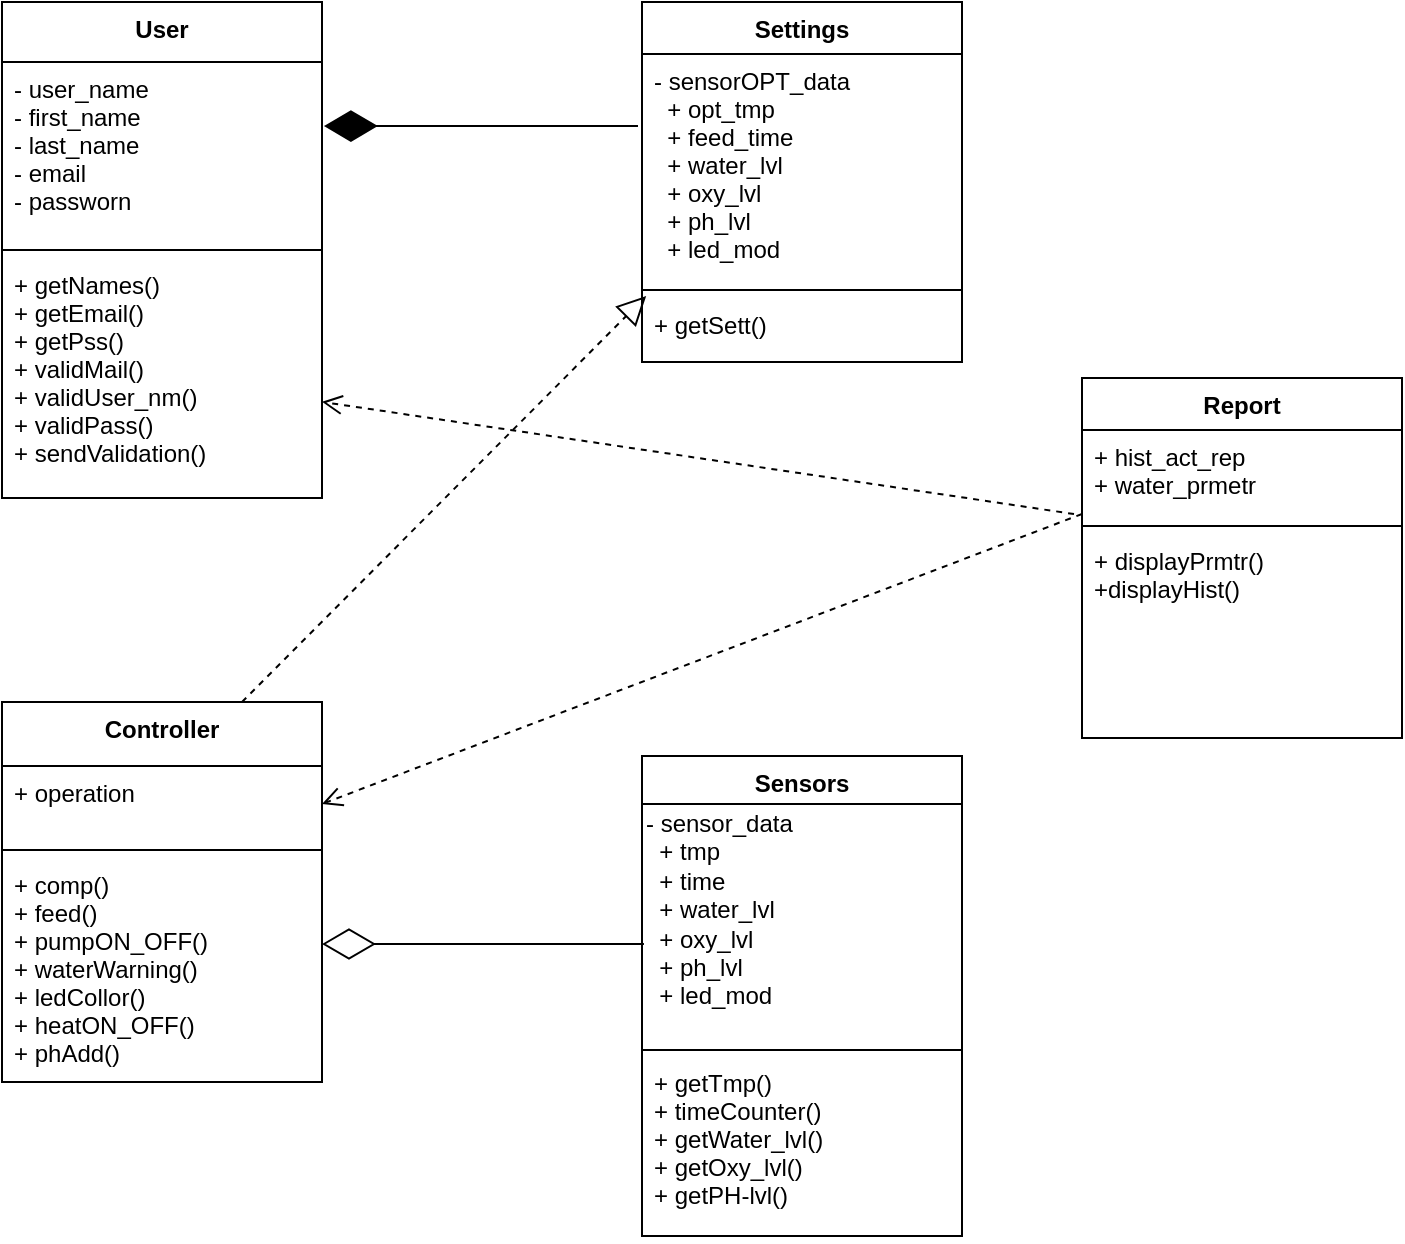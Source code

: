 <mxfile version="15.2.1" type="device" pages="2"><diagram id="nicXi6fLOkbZKt6QDBMd" name="Page-1"><mxGraphModel dx="1662" dy="828" grid="1" gridSize="10" guides="1" tooltips="1" connect="1" arrows="1" fold="1" page="1" pageScale="1" pageWidth="827" pageHeight="1169" math="0" shadow="0"><root><mxCell id="0"/><mxCell id="1" parent="0"/><mxCell id="d0MI2zC2i9SvDxQCMOCS-1" value="User" style="swimlane;fontStyle=1;align=center;verticalAlign=top;childLayout=stackLayout;horizontal=1;startSize=30;horizontalStack=0;resizeParent=1;resizeParentMax=0;resizeLast=0;collapsible=1;marginBottom=0;" parent="1" vertex="1"><mxGeometry x="80" y="50" width="160" height="248" as="geometry"/></mxCell><mxCell id="d0MI2zC2i9SvDxQCMOCS-2" value="- user_name&#10;- first_name&#10;- last_name&#10;- email&#10;- passworn&#10;&#10;" style="text;strokeColor=none;fillColor=none;align=left;verticalAlign=top;spacingLeft=4;spacingRight=4;overflow=hidden;rotatable=0;points=[[0,0.5],[1,0.5]];portConstraint=eastwest;" parent="d0MI2zC2i9SvDxQCMOCS-1" vertex="1"><mxGeometry y="30" width="160" height="90" as="geometry"/></mxCell><mxCell id="d0MI2zC2i9SvDxQCMOCS-3" value="" style="line;strokeWidth=1;fillColor=none;align=left;verticalAlign=middle;spacingTop=-1;spacingLeft=3;spacingRight=3;rotatable=0;labelPosition=right;points=[];portConstraint=eastwest;" parent="d0MI2zC2i9SvDxQCMOCS-1" vertex="1"><mxGeometry y="120" width="160" height="8" as="geometry"/></mxCell><mxCell id="d0MI2zC2i9SvDxQCMOCS-4" value="+ getNames()&#10;+ getEmail()&#10;+ getPss()&#10;+ validMail()&#10;+ validUser_nm()&#10;+ validPass()&#10;+ sendValidation()&#10;" style="text;strokeColor=none;fillColor=none;align=left;verticalAlign=top;spacingLeft=4;spacingRight=4;overflow=hidden;rotatable=0;points=[[0,0.5],[1,0.5]];portConstraint=eastwest;" parent="d0MI2zC2i9SvDxQCMOCS-1" vertex="1"><mxGeometry y="128" width="160" height="120" as="geometry"/></mxCell><mxCell id="d0MI2zC2i9SvDxQCMOCS-5" value="Settings" style="swimlane;fontStyle=1;align=center;verticalAlign=top;childLayout=stackLayout;horizontal=1;startSize=26;horizontalStack=0;resizeParent=1;resizeParentMax=0;resizeLast=0;collapsible=1;marginBottom=0;" parent="1" vertex="1"><mxGeometry x="400" y="50" width="160" height="180" as="geometry"/></mxCell><mxCell id="d0MI2zC2i9SvDxQCMOCS-6" value="- sensorOPT_data&#10;  + opt_tmp&#10;  + feed_time&#10;  + water_lvl&#10;  + oxy_lvl&#10;  + ph_lvl&#10;  + led_mod&#10;&#10;&#10;" style="text;strokeColor=none;fillColor=none;align=left;verticalAlign=top;spacingLeft=4;spacingRight=4;overflow=hidden;rotatable=0;points=[[0,0.5],[1,0.5]];portConstraint=eastwest;" parent="d0MI2zC2i9SvDxQCMOCS-5" vertex="1"><mxGeometry y="26" width="160" height="114" as="geometry"/></mxCell><mxCell id="d0MI2zC2i9SvDxQCMOCS-7" value="" style="line;strokeWidth=1;fillColor=none;align=left;verticalAlign=middle;spacingTop=-1;spacingLeft=3;spacingRight=3;rotatable=0;labelPosition=right;points=[];portConstraint=eastwest;" parent="d0MI2zC2i9SvDxQCMOCS-5" vertex="1"><mxGeometry y="140" width="160" height="8" as="geometry"/></mxCell><mxCell id="d0MI2zC2i9SvDxQCMOCS-8" value="+ getSett()&#10;&#10;" style="text;strokeColor=none;fillColor=none;align=left;verticalAlign=top;spacingLeft=4;spacingRight=4;overflow=hidden;rotatable=0;points=[[0,0.5],[1,0.5]];portConstraint=eastwest;" parent="d0MI2zC2i9SvDxQCMOCS-5" vertex="1"><mxGeometry y="148" width="160" height="32" as="geometry"/></mxCell><mxCell id="d0MI2zC2i9SvDxQCMOCS-9" value="Sensors" style="swimlane;fontStyle=1;align=center;verticalAlign=top;childLayout=stackLayout;horizontal=1;startSize=24;horizontalStack=0;resizeParent=1;resizeParentMax=0;resizeLast=0;collapsible=1;marginBottom=0;" parent="1" vertex="1"><mxGeometry x="400" y="427" width="160" height="240" as="geometry"/></mxCell><mxCell id="d0MI2zC2i9SvDxQCMOCS-13" value="- sensor_data&lt;br&gt;&amp;nbsp; + tmp&lt;br&gt;&amp;nbsp; + time&lt;br&gt;&amp;nbsp; + water_lvl&lt;br&gt;&amp;nbsp; + oxy_lvl&lt;br&gt;&amp;nbsp; + ph_lvl&lt;br&gt;&amp;nbsp; + led_mod&lt;div&gt;&lt;br&gt;&lt;/div&gt;&lt;div&gt;&lt;br&gt;&lt;/div&gt;" style="text;html=1;resizable=0;points=[];autosize=1;align=left;verticalAlign=top;spacingTop=-4;" parent="d0MI2zC2i9SvDxQCMOCS-9" vertex="1"><mxGeometry y="24" width="160" height="120" as="geometry"/></mxCell><mxCell id="d0MI2zC2i9SvDxQCMOCS-11" value="" style="line;strokeWidth=1;fillColor=none;align=left;verticalAlign=middle;spacingTop=-1;spacingLeft=3;spacingRight=3;rotatable=0;labelPosition=right;points=[];portConstraint=eastwest;" parent="d0MI2zC2i9SvDxQCMOCS-9" vertex="1"><mxGeometry y="144" width="160" height="6" as="geometry"/></mxCell><mxCell id="d0MI2zC2i9SvDxQCMOCS-12" value="+ getTmp()&#10;+ timeCounter()&#10;+ getWater_lvl() &#10;+ getOxy_lvl()&#10;+ getPH-lvl()&#10;" style="text;strokeColor=none;fillColor=none;align=left;verticalAlign=top;spacingLeft=4;spacingRight=4;overflow=hidden;rotatable=0;points=[[0,0.5],[1,0.5]];portConstraint=eastwest;" parent="d0MI2zC2i9SvDxQCMOCS-9" vertex="1"><mxGeometry y="150" width="160" height="90" as="geometry"/></mxCell><mxCell id="d0MI2zC2i9SvDxQCMOCS-15" value="Controller" style="swimlane;fontStyle=1;align=center;verticalAlign=top;childLayout=stackLayout;horizontal=1;startSize=32;horizontalStack=0;resizeParent=1;resizeParentMax=0;resizeLast=0;collapsible=1;marginBottom=0;" parent="1" vertex="1"><mxGeometry x="80" y="400" width="160" height="190" as="geometry"/></mxCell><mxCell id="d0MI2zC2i9SvDxQCMOCS-16" value="+ operation" style="text;strokeColor=none;fillColor=none;align=left;verticalAlign=top;spacingLeft=4;spacingRight=4;overflow=hidden;rotatable=0;points=[[0,0.5],[1,0.5]];portConstraint=eastwest;" parent="d0MI2zC2i9SvDxQCMOCS-15" vertex="1"><mxGeometry y="32" width="160" height="38" as="geometry"/></mxCell><mxCell id="d0MI2zC2i9SvDxQCMOCS-17" value="" style="line;strokeWidth=1;fillColor=none;align=left;verticalAlign=middle;spacingTop=-1;spacingLeft=3;spacingRight=3;rotatable=0;labelPosition=right;points=[];portConstraint=eastwest;" parent="d0MI2zC2i9SvDxQCMOCS-15" vertex="1"><mxGeometry y="70" width="160" height="8" as="geometry"/></mxCell><mxCell id="d0MI2zC2i9SvDxQCMOCS-18" value="+ comp()&#10;+ feed()&#10;+ pumpON_OFF()&#10;+ waterWarning()&#10;+ ledCollor()&#10;+ heatON_OFF()&#10;+ phAdd()" style="text;strokeColor=none;fillColor=none;align=left;verticalAlign=top;spacingLeft=4;spacingRight=4;overflow=hidden;rotatable=0;points=[[0,0.5],[1,0.5]];portConstraint=eastwest;" parent="d0MI2zC2i9SvDxQCMOCS-15" vertex="1"><mxGeometry y="78" width="160" height="112" as="geometry"/></mxCell><mxCell id="d0MI2zC2i9SvDxQCMOCS-19" value="Report" style="swimlane;fontStyle=1;align=center;verticalAlign=top;childLayout=stackLayout;horizontal=1;startSize=26;horizontalStack=0;resizeParent=1;resizeParentMax=0;resizeLast=0;collapsible=1;marginBottom=0;" parent="1" vertex="1"><mxGeometry x="620" y="238" width="160" height="180" as="geometry"/></mxCell><mxCell id="d0MI2zC2i9SvDxQCMOCS-20" value="+ hist_act_rep&#10;+ water_prmetr&#10;" style="text;strokeColor=none;fillColor=none;align=left;verticalAlign=top;spacingLeft=4;spacingRight=4;overflow=hidden;rotatable=0;points=[[0,0.5],[1,0.5]];portConstraint=eastwest;" parent="d0MI2zC2i9SvDxQCMOCS-19" vertex="1"><mxGeometry y="26" width="160" height="44" as="geometry"/></mxCell><mxCell id="d0MI2zC2i9SvDxQCMOCS-21" value="" style="line;strokeWidth=1;fillColor=none;align=left;verticalAlign=middle;spacingTop=-1;spacingLeft=3;spacingRight=3;rotatable=0;labelPosition=right;points=[];portConstraint=eastwest;" parent="d0MI2zC2i9SvDxQCMOCS-19" vertex="1"><mxGeometry y="70" width="160" height="8" as="geometry"/></mxCell><mxCell id="d0MI2zC2i9SvDxQCMOCS-22" value="+ displayPrmtr()&#10;+displayHist()&#10;" style="text;strokeColor=none;fillColor=none;align=left;verticalAlign=top;spacingLeft=4;spacingRight=4;overflow=hidden;rotatable=0;points=[[0,0.5],[1,0.5]];portConstraint=eastwest;" parent="d0MI2zC2i9SvDxQCMOCS-19" vertex="1"><mxGeometry y="78" width="160" height="102" as="geometry"/></mxCell><mxCell id="vd3-XapiTozk7qyitWFs-3" value="" style="endArrow=block;dashed=1;endFill=0;endSize=12;html=1;entryX=0.013;entryY=-0.031;entryDx=0;entryDy=0;entryPerimeter=0;exitX=0.75;exitY=0;exitDx=0;exitDy=0;" parent="1" source="d0MI2zC2i9SvDxQCMOCS-15" target="d0MI2zC2i9SvDxQCMOCS-8" edge="1"><mxGeometry width="160" relative="1" as="geometry"><mxPoint x="230" y="360" as="sourcePoint"/><mxPoint x="390" y="360" as="targetPoint"/></mxGeometry></mxCell><mxCell id="vd3-XapiTozk7qyitWFs-4" value="" style="endArrow=diamondThin;endFill=0;endSize=24;html=1;exitX=0.006;exitY=0.583;exitDx=0;exitDy=0;exitPerimeter=0;" parent="1" source="d0MI2zC2i9SvDxQCMOCS-13" edge="1"><mxGeometry width="160" relative="1" as="geometry"><mxPoint x="240" y="310" as="sourcePoint"/><mxPoint x="240" y="521" as="targetPoint"/></mxGeometry></mxCell><mxCell id="vd3-XapiTozk7qyitWFs-5" value="" style="html=1;verticalAlign=bottom;endArrow=open;dashed=1;endSize=8;entryX=1;entryY=0.5;entryDx=0;entryDy=0;" parent="1" target="d0MI2zC2i9SvDxQCMOCS-16" edge="1"><mxGeometry relative="1" as="geometry"><mxPoint x="620" y="306" as="sourcePoint"/><mxPoint x="80" y="690" as="targetPoint"/></mxGeometry></mxCell><mxCell id="vd3-XapiTozk7qyitWFs-7" value="" style="html=1;verticalAlign=bottom;endArrow=open;dashed=1;endSize=8;exitX=-0.025;exitY=0.955;exitDx=0;exitDy=0;exitPerimeter=0;" parent="1" source="d0MI2zC2i9SvDxQCMOCS-20" target="d0MI2zC2i9SvDxQCMOCS-4" edge="1"><mxGeometry relative="1" as="geometry"><mxPoint x="350" y="290" as="sourcePoint"/><mxPoint x="242" y="220" as="targetPoint"/></mxGeometry></mxCell><mxCell id="vd3-XapiTozk7qyitWFs-8" value="" style="endArrow=diamondThin;endFill=1;endSize=24;html=1;entryX=1.006;entryY=0.356;entryDx=0;entryDy=0;entryPerimeter=0;" parent="1" target="d0MI2zC2i9SvDxQCMOCS-2" edge="1"><mxGeometry width="160" relative="1" as="geometry"><mxPoint x="398" y="112" as="sourcePoint"/><mxPoint x="400" y="140" as="targetPoint"/></mxGeometry></mxCell></root></mxGraphModel></diagram><diagram id="sWKLpfwGSC9Q1BlUiiO0" name="Page-2"><mxGraphModel dx="2770" dy="3034" grid="1" gridSize="10" guides="1" tooltips="1" connect="1" arrows="1" fold="1" page="1" pageScale="1" pageWidth="1169" pageHeight="1654" math="0" shadow="0"><root><mxCell id="fOQG6BxUAU2D8FyGtWoI-0"/><mxCell id="fOQG6BxUAU2D8FyGtWoI-1" parent="fOQG6BxUAU2D8FyGtWoI-0"/><mxCell id="hBzxX0G60KVUjpaiNGxC-5" value="dateTimeHandler" style="swimlane;fontStyle=1;align=center;verticalAlign=top;childLayout=stackLayout;horizontal=1;startSize=30;horizontalStack=0;resizeParent=1;resizeParentMax=0;resizeLast=0;collapsible=1;marginBottom=0;" parent="fOQG6BxUAU2D8FyGtWoI-1" vertex="1"><mxGeometry x="1240" y="-240" width="280" height="110" as="geometry"/></mxCell><mxCell id="hBzxX0G60KVUjpaiNGxC-7" value="" style="line;strokeWidth=1;fillColor=none;align=left;verticalAlign=middle;spacingTop=-1;spacingLeft=3;spacingRight=3;rotatable=0;labelPosition=right;points=[];portConstraint=eastwest;" parent="hBzxX0G60KVUjpaiNGxC-5" vertex="1"><mxGeometry y="30" width="280" height="8" as="geometry"/></mxCell><mxCell id="hBzxX0G60KVUjpaiNGxC-8" value="+ getTime($formatTagStr,$wantedDate): $thpTime&#10;+ feedingAlarmSet( $feedCycleParam):$feedStr&#10;+ FAC($feedAlertStr)&#10;" style="text;strokeColor=none;fillColor=none;align=left;verticalAlign=top;spacingLeft=4;spacingRight=4;overflow=hidden;rotatable=0;points=[[0,0.5],[1,0.5]];portConstraint=eastwest;" parent="hBzxX0G60KVUjpaiNGxC-5" vertex="1"><mxGeometry y="38" width="280" height="72" as="geometry"/></mxCell><mxCell id="o3q3dxQYIChu7kJV6y2K-0" value="dbClass" style="swimlane;fontStyle=1;align=center;verticalAlign=top;childLayout=stackLayout;horizontal=1;startSize=30;horizontalStack=0;resizeParent=1;resizeParentMax=0;resizeLast=0;collapsible=1;marginBottom=0;" parent="fOQG6BxUAU2D8FyGtWoI-1" vertex="1"><mxGeometry x="1560" y="-1370" width="260" height="350" as="geometry"/></mxCell><mxCell id="o3q3dxQYIChu7kJV6y2K-1" value="- host&#10;- db&#10;- charset&#10;- serverUser&#10;- user&#10;- pass&#10;- helpingClass&#10;- tagsNstrings&#10;- opt&#10;- connection" style="text;strokeColor=none;fillColor=none;align=left;verticalAlign=top;spacingLeft=4;spacingRight=4;overflow=hidden;rotatable=0;points=[[0,0.5],[1,0.5]];portConstraint=eastwest;" parent="o3q3dxQYIChu7kJV6y2K-0" vertex="1"><mxGeometry y="30" width="260" height="150" as="geometry"/></mxCell><mxCell id="o3q3dxQYIChu7kJV6y2K-2" value="" style="line;strokeWidth=1;fillColor=none;align=left;verticalAlign=middle;spacingTop=-1;spacingLeft=3;spacingRight=3;rotatable=0;labelPosition=right;points=[];portConstraint=eastwest;" parent="o3q3dxQYIChu7kJV6y2K-0" vertex="1"><mxGeometry y="180" width="260" height="8" as="geometry"/></mxCell><mxCell id="o3q3dxQYIChu7kJV6y2K-3" value="+ __construct($userCls)&#10;- connect()&#10;+ disconnect()&#10;- init()&#10;+ userExists($act) : $row&#10;+ userCreate()&#10;+ getUserData($tbl) : $userData&#10;+ chartQuery($msg,$feedAlertSkip) :$dataArr&#10;+ change($data,$whatToChange)&#10;+ arduinoUserValidation():$st" style="text;strokeColor=none;fillColor=none;align=left;verticalAlign=top;spacingLeft=4;spacingRight=4;overflow=hidden;rotatable=0;points=[[0,0.5],[1,0.5]];portConstraint=eastwest;" parent="o3q3dxQYIChu7kJV6y2K-0" vertex="1"><mxGeometry y="188" width="260" height="162" as="geometry"/></mxCell><mxCell id="Wadrp3LIDzgHCAPpOOTO-0" value="extractData" style="swimlane;fontStyle=1;align=center;verticalAlign=top;childLayout=stackLayout;horizontal=1;startSize=30;horizontalStack=0;resizeParent=1;resizeParentMax=0;resizeLast=0;collapsible=1;marginBottom=0;" parent="fOQG6BxUAU2D8FyGtWoI-1" vertex="1"><mxGeometry x="2100" y="-750" width="250" height="150" as="geometry"/></mxCell><mxCell id="Wadrp3LIDzgHCAPpOOTO-1" value="+ ClassData" style="text;strokeColor=none;fillColor=none;align=left;verticalAlign=top;spacingLeft=4;spacingRight=4;overflow=hidden;rotatable=0;points=[[0,0.5],[1,0.5]];portConstraint=eastwest;" parent="Wadrp3LIDzgHCAPpOOTO-0" vertex="1"><mxGeometry y="30" width="250" height="50" as="geometry"/></mxCell><mxCell id="Wadrp3LIDzgHCAPpOOTO-2" value="" style="line;strokeWidth=1;fillColor=none;align=left;verticalAlign=middle;spacingTop=-1;spacingLeft=3;spacingRight=3;rotatable=0;labelPosition=right;points=[];portConstraint=eastwest;" parent="Wadrp3LIDzgHCAPpOOTO-0" vertex="1"><mxGeometry y="80" width="250" height="8" as="geometry"/></mxCell><mxCell id="Wadrp3LIDzgHCAPpOOTO-3" value="+ __construct($location)&#10;+ Init($location) : $extracteData" style="text;strokeColor=none;fillColor=none;align=left;verticalAlign=top;spacingLeft=4;spacingRight=4;overflow=hidden;rotatable=0;points=[[0,0.5],[1,0.5]];portConstraint=eastwest;labelBorderColor=none;" parent="Wadrp3LIDzgHCAPpOOTO-0" vertex="1"><mxGeometry y="88" width="250" height="62" as="geometry"/></mxCell><mxCell id="BqIpyRas-NpKo7tUXxeD-0" value="fileHandler" style="swimlane;fontStyle=1;align=center;verticalAlign=top;childLayout=stackLayout;horizontal=1;startSize=30;horizontalStack=0;resizeParent=1;resizeParentMax=0;resizeLast=0;collapsible=1;marginBottom=0;" parent="fOQG6BxUAU2D8FyGtWoI-1" vertex="1"><mxGeometry x="1560" y="-400" width="250" height="162" as="geometry"/></mxCell><mxCell id="BqIpyRas-NpKo7tUXxeD-1" value="" style="line;strokeWidth=1;fillColor=none;align=left;verticalAlign=middle;spacingTop=-1;spacingLeft=3;spacingRight=3;rotatable=0;labelPosition=right;points=[];portConstraint=eastwest;" parent="BqIpyRas-NpKo7tUXxeD-0" vertex="1"><mxGeometry y="30" width="250" height="8" as="geometry"/></mxCell><mxCell id="mXXmTx7qYlsCpF9cpnf2-10" value="- dataCrop() :fileHandler_dataCrop&#10;+ messagePull($filePath):$mssgArr&#10;+ Pull($path) :$rulesArr&#10;" style="text;strokeColor=none;fillColor=none;align=left;verticalAlign=top;spacingLeft=4;spacingRight=4;overflow=hidden;rotatable=0;points=[[0,0.5],[1,0.5]];portConstraint=eastwest;" parent="BqIpyRas-NpKo7tUXxeD-0" vertex="1"><mxGeometry y="38" width="250" height="62" as="geometry"/></mxCell><mxCell id="BqIpyRas-NpKo7tUXxeD-2" value="- dataCrop() :fileHandler_dataCrop&#10;+ messagePull($filePath):$mssgArr&#10;+ Pull($path) :$rulesArr&#10;" style="text;strokeColor=none;fillColor=none;align=left;verticalAlign=top;spacingLeft=4;spacingRight=4;overflow=hidden;rotatable=0;points=[[0,0.5],[1,0.5]];portConstraint=eastwest;" parent="BqIpyRas-NpKo7tUXxeD-0" vertex="1"><mxGeometry y="100" width="250" height="62" as="geometry"/></mxCell><mxCell id="BqIpyRas-NpKo7tUXxeD-3" value="fileHandler_dataCrop" style="swimlane;fontStyle=1;align=center;verticalAlign=top;childLayout=stackLayout;horizontal=1;startSize=30;horizontalStack=0;resizeParent=1;resizeParentMax=0;resizeLast=0;collapsible=1;marginBottom=0;" parent="fOQG6BxUAU2D8FyGtWoI-1" vertex="1"><mxGeometry x="1920" y="-430" width="360" height="150" as="geometry"/></mxCell><mxCell id="BqIpyRas-NpKo7tUXxeD-4" value="" style="line;strokeWidth=1;fillColor=none;align=left;verticalAlign=middle;spacingTop=-1;spacingLeft=3;spacingRight=3;rotatable=0;labelPosition=right;points=[];portConstraint=eastwest;" parent="BqIpyRas-NpKo7tUXxeD-3" vertex="1"><mxGeometry y="30" width="360" height="8" as="geometry"/></mxCell><mxCell id="BqIpyRas-NpKo7tUXxeD-5" value="- messege_DataSlice($str,$arr,&amp;$i,$stopSign):$arr&#10;+ message_strToKeyAndValueArr($strLine):$mssgArr&#10;- DataRules($dataArr,$fileName,$pageData,&#10;                                          $dataName):$pageData&#10;+ HeaderSplit($val,$key) : $pageNamesSplit&#10;+ rulesFile_StrToArray($read):$pageData" style="text;strokeColor=none;fillColor=none;align=left;verticalAlign=top;spacingLeft=4;spacingRight=4;overflow=hidden;rotatable=0;points=[[0,0.5],[1,0.5]];portConstraint=eastwest;" parent="BqIpyRas-NpKo7tUXxeD-3" vertex="1"><mxGeometry y="38" width="360" height="112" as="geometry"/></mxCell><mxCell id="BqIpyRas-NpKo7tUXxeD-6" value="passNmail" style="swimlane;fontStyle=1;align=center;verticalAlign=top;childLayout=stackLayout;horizontal=1;startSize=30;horizontalStack=0;resizeParent=1;resizeParentMax=0;resizeLast=0;collapsible=1;marginBottom=0;" parent="fOQG6BxUAU2D8FyGtWoI-1" vertex="1"><mxGeometry x="1480" y="-810" width="250" height="140" as="geometry"><mxRectangle x="3000" y="-1360" width="60" height="30" as="alternateBounds"/></mxGeometry></mxCell><mxCell id="BqIpyRas-NpKo7tUXxeD-7" value="" style="line;strokeWidth=1;fillColor=none;align=left;verticalAlign=middle;spacingTop=-1;spacingLeft=3;spacingRight=3;rotatable=0;labelPosition=right;points=[];portConstraint=eastwest;" parent="BqIpyRas-NpKo7tUXxeD-6" vertex="1"><mxGeometry y="30" width="250" height="8" as="geometry"/></mxCell><mxCell id="BqIpyRas-NpKo7tUXxeD-8" value="- GetPageData():$tagsNstrings&#10;+ passHash($pass) :$pass&#10;+ passCheck($pass,$cryptPass)&#10;+ PassGen():$pass&#10;+ newPassAction($mail)&#10;+ sendMail($mail)" style="text;strokeColor=none;fillColor=none;align=left;verticalAlign=top;spacingLeft=4;spacingRight=4;overflow=hidden;rotatable=0;points=[[0,0.5],[1,0.5]];portConstraint=eastwest;" parent="BqIpyRas-NpKo7tUXxeD-6" vertex="1"><mxGeometry y="38" width="250" height="102" as="geometry"/></mxCell><mxCell id="BqIpyRas-NpKo7tUXxeD-9" value="Query" style="swimlane;fontStyle=1;align=center;verticalAlign=top;childLayout=stackLayout;horizontal=1;startSize=30;horizontalStack=0;resizeParent=1;resizeParentMax=0;resizeLast=0;collapsible=1;marginBottom=0;" parent="fOQG6BxUAU2D8FyGtWoI-1" vertex="1"><mxGeometry x="1920" y="-1620" width="390" height="180" as="geometry"/></mxCell><mxCell id="BqIpyRas-NpKo7tUXxeD-10" value="" style="line;strokeWidth=1;fillColor=none;align=left;verticalAlign=middle;spacingTop=-1;spacingLeft=3;spacingRight=3;rotatable=0;labelPosition=right;points=[];portConstraint=eastwest;" parent="BqIpyRas-NpKo7tUXxeD-9" vertex="1"><mxGeometry y="30" width="390" height="8" as="geometry"/></mxCell><mxCell id="BqIpyRas-NpKo7tUXxeD-11" value="- buildQuery($querySelect,$tabelName,&#10;       string $insertOrUpdateAct,string $userName):$query&#10;- prep($dbConn, $qString):$retQuery&#10;+ select($dbConn,$tabelName,$allOrWhere)&#10;+ TableCreate($dbConn,$tabelName)&#10;- insertSelect($insertAction,$tabelName) :$qString&#10;+ insert($dbConn,$tabelName,string $insertAct)&#10;- updateSelect(($updateAction,$userName,$tabelName):$qString&#10;+ update($dbConn,$tabelName,$userName,string $updateAct=&quot;pass&quot;)" style="text;strokeColor=none;fillColor=none;align=left;verticalAlign=top;spacingLeft=4;spacingRight=4;overflow=hidden;rotatable=0;points=[[0,0.5],[1,0.5]];portConstraint=eastwest;" parent="BqIpyRas-NpKo7tUXxeD-9" vertex="1"><mxGeometry y="38" width="390" height="142" as="geometry"/></mxCell><mxCell id="BqIpyRas-NpKo7tUXxeD-12" value="sessionClass" style="swimlane;fontStyle=1;align=center;verticalAlign=top;childLayout=stackLayout;horizontal=1;startSize=30;horizontalStack=0;resizeParent=1;resizeParentMax=0;resizeLast=0;collapsible=1;marginBottom=0;" parent="fOQG6BxUAU2D8FyGtWoI-1" vertex="1"><mxGeometry x="500" y="-1520" width="250" height="140" as="geometry"/></mxCell><mxCell id="BqIpyRas-NpKo7tUXxeD-13" value="" style="line;strokeWidth=1;fillColor=none;align=left;verticalAlign=middle;spacingTop=-1;spacingLeft=3;spacingRight=3;rotatable=0;labelPosition=right;points=[];portConstraint=eastwest;" parent="BqIpyRas-NpKo7tUXxeD-12" vertex="1"><mxGeometry y="30" width="250" height="8" as="geometry"/></mxCell><mxCell id="BqIpyRas-NpKo7tUXxeD-14" value="- init()&#10;+ close()&#10;+ sessionPull($arrToPull)&#10;+ sessionPush($arrToPush)&#10;- sessionDestroy()&#10;+ sessionUnset()&#10;&#10;&#10;&#10;&#10;" style="text;strokeColor=none;fillColor=none;align=left;verticalAlign=top;spacingLeft=4;spacingRight=4;overflow=hidden;rotatable=0;points=[[0,0.5],[1,0.5]];portConstraint=eastwest;whiteSpace=wrap;" parent="BqIpyRas-NpKo7tUXxeD-12" vertex="1"><mxGeometry y="38" width="250" height="102" as="geometry"/></mxCell><mxCell id="BqIpyRas-NpKo7tUXxeD-15" value="TextAndMSG" style="swimlane;fontStyle=1;align=center;verticalAlign=top;childLayout=stackLayout;horizontal=1;startSize=30;horizontalStack=0;resizeParent=1;resizeParentMax=0;resizeLast=0;collapsible=1;marginBottom=0;" parent="fOQG6BxUAU2D8FyGtWoI-1" vertex="1"><mxGeometry x="1560" y="-980" width="250" height="110" as="geometry"/></mxCell><mxCell id="BqIpyRas-NpKo7tUXxeD-16" value="- mssgArr" style="text;strokeColor=none;fillColor=none;align=left;verticalAlign=top;spacingLeft=4;spacingRight=4;overflow=hidden;rotatable=0;points=[[0,0.5],[1,0.5]];portConstraint=eastwest;" parent="BqIpyRas-NpKo7tUXxeD-15" vertex="1"><mxGeometry y="30" width="250" height="30" as="geometry"/></mxCell><mxCell id="BqIpyRas-NpKo7tUXxeD-17" value="" style="line;strokeWidth=1;fillColor=none;align=left;verticalAlign=middle;spacingTop=-1;spacingLeft=3;spacingRight=3;rotatable=0;labelPosition=right;points=[];portConstraint=eastwest;" parent="BqIpyRas-NpKo7tUXxeD-15" vertex="1"><mxGeometry y="60" width="250" height="8" as="geometry"/></mxCell><mxCell id="BqIpyRas-NpKo7tUXxeD-18" value="+ __construct()&#10;+ getMessge($value)" style="text;strokeColor=none;fillColor=none;align=left;verticalAlign=top;spacingLeft=4;spacingRight=4;overflow=hidden;rotatable=0;points=[[0,0.5],[1,0.5]];portConstraint=eastwest;labelBorderColor=none;" parent="BqIpyRas-NpKo7tUXxeD-15" vertex="1"><mxGeometry y="68" width="250" height="42" as="geometry"/></mxCell><mxCell id="O_HR11D7mIJJc3AgW1re-0" value="User" style="swimlane;fontStyle=1;align=center;verticalAlign=top;childLayout=stackLayout;horizontal=1;startSize=30;horizontalStack=0;resizeParent=1;resizeParentMax=0;resizeLast=0;collapsible=1;marginBottom=0;" parent="fOQG6BxUAU2D8FyGtWoI-1" vertex="1"><mxGeometry x="1560" y="-1650" width="280" height="248" as="geometry"/></mxCell><mxCell id="O_HR11D7mIJJc3AgW1re-1" value="- user_name&#10;- first_name&#10;- last_name&#10;- email&#10;- password" style="text;strokeColor=none;fillColor=none;align=left;verticalAlign=top;spacingLeft=4;spacingRight=4;overflow=hidden;rotatable=0;points=[[0,0.5],[1,0.5]];portConstraint=eastwest;" parent="O_HR11D7mIJJc3AgW1re-0" vertex="1"><mxGeometry y="30" width="280" height="90" as="geometry"/></mxCell><mxCell id="O_HR11D7mIJJc3AgW1re-2" value="" style="line;strokeWidth=1;fillColor=none;align=left;verticalAlign=middle;spacingTop=-1;spacingLeft=3;spacingRight=3;rotatable=0;labelPosition=right;points=[];portConstraint=eastwest;" parent="O_HR11D7mIJJc3AgW1re-0" vertex="1"><mxGeometry y="120" width="280" height="8" as="geometry"/></mxCell><mxCell id="O_HR11D7mIJJc3AgW1re-3" value="+ __construct($userName,$password,&#10;String $firstName,String $lastName,String $email)&#10;+ getFirstName()&#10;+ getLastName()&#10;+ getUserName()&#10;+ getPassword()&#10;+ getEmail()&#10;+ PassDel()" style="text;strokeColor=none;fillColor=none;align=left;verticalAlign=top;spacingLeft=4;spacingRight=4;overflow=hidden;rotatable=0;points=[[0,0.5],[1,0.5]];portConstraint=eastwest;" parent="O_HR11D7mIJJc3AgW1re-0" vertex="1"><mxGeometry y="128" width="280" height="120" as="geometry"/></mxCell><mxCell id="fwIcS3Pa-o5UO5x967wu-0" value="Validation" style="swimlane;fontStyle=1;align=center;verticalAlign=top;childLayout=stackLayout;horizontal=1;startSize=30;horizontalStack=0;resizeParent=1;resizeParentMax=0;resizeLast=0;collapsible=1;marginBottom=0;" parent="fOQG6BxUAU2D8FyGtWoI-1" vertex="1"><mxGeometry x="1440" y="-613" width="300" height="130" as="geometry"/></mxCell><mxCell id="fwIcS3Pa-o5UO5x967wu-1" value="" style="line;strokeWidth=1;fillColor=none;align=left;verticalAlign=middle;spacingTop=-1;spacingLeft=3;spacingRight=3;rotatable=0;labelPosition=right;points=[];portConstraint=eastwest;" parent="fwIcS3Pa-o5UO5x967wu-0" vertex="1"><mxGeometry y="30" width="300" height="8" as="geometry"/></mxCell><mxCell id="fwIcS3Pa-o5UO5x967wu-2" value="- GetPageData($OnlyRules);$extractedV&#10;+ userParamValidation($key,$inp,$msg,&#10;                            $aquaParamCheck):$msg&#10;+ emptyCheck($inp,$msg):$msg&#10;+ aquaParamCheck($key,$inp,$msg,$rulesArr):$msg" style="text;strokeColor=none;fillColor=none;align=left;verticalAlign=top;spacingLeft=4;spacingRight=4;overflow=hidden;rotatable=0;points=[[0,0.5],[1,0.5]];portConstraint=eastwest;" parent="fwIcS3Pa-o5UO5x967wu-0" vertex="1"><mxGeometry y="38" width="300" height="92" as="geometry"/></mxCell><mxCell id="fwIcS3Pa-o5UO5x967wu-3" value="chartData" style="swimlane;fontStyle=1;align=center;verticalAlign=top;childLayout=stackLayout;horizontal=1;startSize=30;horizontalStack=0;resizeParent=1;resizeParentMax=0;resizeLast=0;collapsible=1;marginBottom=0;" parent="fOQG6BxUAU2D8FyGtWoI-1" vertex="1"><mxGeometry x="750" y="-1000" width="250" height="70" as="geometry"/></mxCell><mxCell id="fwIcS3Pa-o5UO5x967wu-4" value="" style="line;strokeWidth=1;fillColor=none;align=left;verticalAlign=middle;spacingTop=-1;spacingLeft=3;spacingRight=3;rotatable=0;labelPosition=right;points=[];portConstraint=eastwest;" parent="fwIcS3Pa-o5UO5x967wu-3" vertex="1"><mxGeometry y="30" width="250" height="8" as="geometry"/></mxCell><mxCell id="fwIcS3Pa-o5UO5x967wu-5" value="+ dataToJS()" style="text;strokeColor=none;fillColor=none;align=left;verticalAlign=top;spacingLeft=4;spacingRight=4;overflow=hidden;rotatable=0;points=[[0,0.5],[1,0.5]];portConstraint=eastwest;" parent="fwIcS3Pa-o5UO5x967wu-3" vertex="1"><mxGeometry y="38" width="250" height="32" as="geometry"/></mxCell><mxCell id="fwIcS3Pa-o5UO5x967wu-6" value="Connection" style="swimlane;fontStyle=1;align=center;verticalAlign=top;childLayout=stackLayout;horizontal=1;startSize=30;horizontalStack=0;resizeParent=1;resizeParentMax=0;resizeLast=0;collapsible=1;marginBottom=0;" parent="fOQG6BxUAU2D8FyGtWoI-1" vertex="1"><mxGeometry x="750" y="-900" width="250" height="90" as="geometry"/></mxCell><mxCell id="fwIcS3Pa-o5UO5x967wu-7" value="" style="line;strokeWidth=1;fillColor=none;align=left;verticalAlign=middle;spacingTop=-1;spacingLeft=3;spacingRight=3;rotatable=0;labelPosition=right;points=[];portConstraint=eastwest;" parent="fwIcS3Pa-o5UO5x967wu-6" vertex="1"><mxGeometry y="30" width="250" height="8" as="geometry"/></mxCell><mxCell id="fwIcS3Pa-o5UO5x967wu-8" value="+ ConnectionValidation()&#10;- seccesfullyConnected()" style="text;strokeColor=none;fillColor=none;align=left;verticalAlign=top;spacingLeft=4;spacingRight=4;overflow=hidden;rotatable=0;points=[[0,0.5],[1,0.5]];portConstraint=eastwest;" parent="fwIcS3Pa-o5UO5x967wu-6" vertex="1"><mxGeometry y="38" width="250" height="52" as="geometry"/></mxCell><mxCell id="fwIcS3Pa-o5UO5x967wu-9" value="DefaultAlarms" style="swimlane;fontStyle=1;align=center;verticalAlign=top;childLayout=stackLayout;horizontal=1;startSize=30;horizontalStack=0;resizeParent=1;resizeParentMax=0;resizeLast=0;collapsible=1;marginBottom=0;" parent="fOQG6BxUAU2D8FyGtWoI-1" vertex="1"><mxGeometry x="750" y="-1100" width="250" height="70" as="geometry"/></mxCell><mxCell id="fwIcS3Pa-o5UO5x967wu-10" value="" style="line;strokeWidth=1;fillColor=none;align=left;verticalAlign=middle;spacingTop=-1;spacingLeft=3;spacingRight=3;rotatable=0;labelPosition=right;points=[];portConstraint=eastwest;" parent="fwIcS3Pa-o5UO5x967wu-9" vertex="1"><mxGeometry y="30" width="250" height="8" as="geometry"/></mxCell><mxCell id="fwIcS3Pa-o5UO5x967wu-11" value="+ DefaultAlarmsSet()" style="text;strokeColor=none;fillColor=none;align=left;verticalAlign=top;spacingLeft=4;spacingRight=4;overflow=hidden;rotatable=0;points=[[0,0.5],[1,0.5]];portConstraint=eastwest;" parent="fwIcS3Pa-o5UO5x967wu-9" vertex="1"><mxGeometry y="38" width="250" height="32" as="geometry"/></mxCell><mxCell id="fwIcS3Pa-o5UO5x967wu-12" value="Forget" style="swimlane;fontStyle=1;align=center;verticalAlign=top;childLayout=stackLayout;horizontal=1;startSize=30;horizontalStack=0;resizeParent=1;resizeParentMax=0;resizeLast=0;collapsible=1;marginBottom=0;" parent="fOQG6BxUAU2D8FyGtWoI-1" vertex="1"><mxGeometry x="750" y="-780" width="250" height="100" as="geometry"/></mxCell><mxCell id="fwIcS3Pa-o5UO5x967wu-13" value="" style="line;strokeWidth=1;fillColor=none;align=left;verticalAlign=middle;spacingTop=-1;spacingLeft=3;spacingRight=3;rotatable=0;labelPosition=right;points=[];portConstraint=eastwest;" parent="fwIcS3Pa-o5UO5x967wu-12" vertex="1"><mxGeometry y="30" width="250" height="8" as="geometry"/></mxCell><mxCell id="fwIcS3Pa-o5UO5x967wu-14" value="+ ForgetAct()&#10;- UserNotMatch()&#10;- UserMatch()" style="text;strokeColor=none;fillColor=none;align=left;verticalAlign=top;spacingLeft=4;spacingRight=4;overflow=hidden;rotatable=0;points=[[0,0.5],[1,0.5]];portConstraint=eastwest;" parent="fwIcS3Pa-o5UO5x967wu-12" vertex="1"><mxGeometry y="38" width="250" height="62" as="geometry"/></mxCell><mxCell id="fwIcS3Pa-o5UO5x967wu-18" value="Registration" style="swimlane;fontStyle=1;align=center;verticalAlign=top;childLayout=stackLayout;horizontal=1;startSize=30;horizontalStack=0;resizeParent=1;resizeParentMax=0;resizeLast=0;collapsible=1;marginBottom=0;" parent="fOQG6BxUAU2D8FyGtWoI-1" vertex="1"><mxGeometry x="750" y="-650" width="250" height="150" as="geometry"/></mxCell><mxCell id="fwIcS3Pa-o5UO5x967wu-19" value="- sql" style="text;strokeColor=none;fillColor=none;align=left;verticalAlign=top;spacingLeft=4;spacingRight=4;overflow=hidden;rotatable=0;points=[[0,0.5],[1,0.5]];portConstraint=eastwest;" parent="fwIcS3Pa-o5UO5x967wu-18" vertex="1"><mxGeometry y="30" width="250" height="30" as="geometry"/></mxCell><mxCell id="fwIcS3Pa-o5UO5x967wu-20" value="" style="line;strokeWidth=1;fillColor=none;align=left;verticalAlign=middle;spacingTop=-1;spacingLeft=3;spacingRight=3;rotatable=0;labelPosition=right;points=[];portConstraint=eastwest;" parent="fwIcS3Pa-o5UO5x967wu-18" vertex="1"><mxGeometry y="60" width="250" height="8" as="geometry"/></mxCell><mxCell id="fwIcS3Pa-o5UO5x967wu-21" value="+ RegistrationAct()&#10;- UserInit()&#10;- badInp()&#10;- validation()" style="text;strokeColor=none;fillColor=none;align=left;verticalAlign=top;spacingLeft=4;spacingRight=4;overflow=hidden;rotatable=0;points=[[0,0.5],[1,0.5]];portConstraint=eastwest;" parent="fwIcS3Pa-o5UO5x967wu-18" vertex="1"><mxGeometry y="68" width="250" height="82" as="geometry"/></mxCell><mxCell id="fwIcS3Pa-o5UO5x967wu-22" value="SettingsChange" style="swimlane;fontStyle=1;align=center;verticalAlign=top;childLayout=stackLayout;horizontal=1;startSize=30;horizontalStack=0;resizeParent=1;resizeParentMax=0;resizeLast=0;collapsible=1;marginBottom=0;" parent="fOQG6BxUAU2D8FyGtWoI-1" vertex="1"><mxGeometry x="750" y="-470" width="250" height="120" as="geometry"/></mxCell><mxCell id="fwIcS3Pa-o5UO5x967wu-23" value="" style="line;strokeWidth=1;fillColor=none;align=left;verticalAlign=middle;spacingTop=-1;spacingLeft=3;spacingRight=3;rotatable=0;labelPosition=right;points=[];portConstraint=eastwest;" parent="fwIcS3Pa-o5UO5x967wu-22" vertex="1"><mxGeometry y="30" width="250" height="8" as="geometry"/></mxCell><mxCell id="fwIcS3Pa-o5UO5x967wu-24" value="+ SettingsChangeAct()&#10;-  ValidateAndSave()&#10;-  ChangeSettings()&#10;-  BadInp()" style="text;strokeColor=none;fillColor=none;align=left;verticalAlign=top;spacingLeft=4;spacingRight=4;overflow=hidden;rotatable=0;points=[[0,0.5],[1,0.5]];portConstraint=eastwest;" parent="fwIcS3Pa-o5UO5x967wu-22" vertex="1"><mxGeometry y="38" width="250" height="82" as="geometry"/></mxCell><mxCell id="o3alZgAQ8YQXwQSkV5_6-0" value="DB_DataHandler" style="swimlane;fontStyle=1;align=center;verticalAlign=top;childLayout=stackLayout;horizontal=1;startSize=30;horizontalStack=0;resizeParent=1;resizeParentMax=0;resizeLast=0;collapsible=1;marginBottom=0;" parent="fOQG6BxUAU2D8FyGtWoI-1" vertex="1"><mxGeometry x="1920" y="-1400" width="460" height="200" as="geometry"/></mxCell><mxCell id="o3alZgAQ8YQXwQSkV5_6-1" value="" style="line;strokeWidth=1;fillColor=none;align=left;verticalAlign=middle;spacingTop=-1;spacingLeft=3;spacingRight=3;rotatable=0;labelPosition=right;points=[];portConstraint=eastwest;" parent="o3alZgAQ8YQXwQSkV5_6-0" vertex="1"><mxGeometry y="30" width="460" height="8" as="geometry"/></mxCell><mxCell id="o3alZgAQ8YQXwQSkV5_6-2" value="+ __construct()&#10;+ UserAlarmsAndPersonal_DataArrange(&amp;$userData,$row)&#10;+UserDataInit($msg,&amp;$alarms):$dataArr&#10;+ risedAlarmCheck($row,$alarmsArr,$msg):$alarmStr&#10;+ chartQuery_AlarmsAndFeedingCheck($alarms,$dataArr,&#10;               $feedAlertSkip,&amp;$feedingTimeFlag,&amp;$defineAlarmFlag,$msg) :$dataArr&#10;+ chartQuery_sqlRow_strToArr($row,$alarms,$dataArr,$feedingTimeFlag,&#10;                                                  $defineAlarmFlag,$msg) :$dataArr&#10;+ chartQuery_noAlarmsCheck($dataArr,$defineAlarmFlag,&#10;                                                   $feedingTimeFlag,$msg) :$dataArr" style="text;strokeColor=none;fillColor=none;align=left;verticalAlign=top;spacingLeft=4;spacingRight=4;overflow=hidden;rotatable=0;points=[[0,0.5],[1,0.5]];portConstraint=eastwest;" parent="o3alZgAQ8YQXwQSkV5_6-0" vertex="1"><mxGeometry y="38" width="460" height="162" as="geometry"/></mxCell><mxCell id="mXXmTx7qYlsCpF9cpnf2-5" value="WrappingClass" style="swimlane;fontStyle=1;align=center;verticalAlign=top;childLayout=stackLayout;horizontal=1;startSize=30;horizontalStack=0;resizeParent=1;resizeParentMax=0;resizeLast=0;collapsible=1;marginBottom=0;" parent="fOQG6BxUAU2D8FyGtWoI-1" vertex="1"><mxGeometry x="510" y="-290" width="250" height="110" as="geometry"/></mxCell><mxCell id="mXXmTx7qYlsCpF9cpnf2-6" value="+ tagMap&#10;+ T" style="text;strokeColor=none;fillColor=none;align=left;verticalAlign=top;spacingLeft=4;spacingRight=4;overflow=hidden;rotatable=0;points=[[0,0.5],[1,0.5]];portConstraint=eastwest;" parent="mXXmTx7qYlsCpF9cpnf2-5" vertex="1"><mxGeometry y="30" width="250" height="30" as="geometry"/></mxCell><mxCell id="mXXmTx7qYlsCpF9cpnf2-7" value="" style="line;strokeWidth=1;fillColor=none;align=left;verticalAlign=middle;spacingTop=-1;spacingLeft=3;spacingRight=3;rotatable=0;labelPosition=right;points=[];portConstraint=eastwest;" parent="mXXmTx7qYlsCpF9cpnf2-5" vertex="1"><mxGeometry y="60" width="250" height="8" as="geometry"/></mxCell><mxCell id="mXXmTx7qYlsCpF9cpnf2-8" value="+ __construct()&#10;+ MoveTo()" style="text;strokeColor=none;fillColor=none;align=left;verticalAlign=top;spacingLeft=4;spacingRight=4;overflow=hidden;rotatable=0;points=[[0,0.5],[1,0.5]];portConstraint=eastwest;" parent="mXXmTx7qYlsCpF9cpnf2-5" vertex="1"><mxGeometry y="68" width="250" height="42" as="geometry"/></mxCell><mxCell id="m43dSpf7L8Iou9xdX2xn-0" value="ArdPort" style="swimlane;fontStyle=1;align=center;verticalAlign=top;childLayout=stackLayout;horizontal=1;startSize=30;horizontalStack=0;resizeParent=1;resizeParentMax=0;resizeLast=0;collapsible=1;marginBottom=0;" vertex="1" parent="fOQG6BxUAU2D8FyGtWoI-1"><mxGeometry x="780" y="-1340" width="250" height="90" as="geometry"/></mxCell><mxCell id="m43dSpf7L8Iou9xdX2xn-1" value="" style="line;strokeWidth=1;fillColor=none;align=left;verticalAlign=middle;spacingTop=-1;spacingLeft=3;spacingRight=3;rotatable=0;labelPosition=right;points=[];portConstraint=eastwest;" vertex="1" parent="m43dSpf7L8Iou9xdX2xn-0"><mxGeometry y="30" width="250" height="8" as="geometry"/></mxCell><mxCell id="m43dSpf7L8Iou9xdX2xn-2" value="+ArduinoValidation($postArr)&#10;+ArduinoToDB($postArr)" style="text;strokeColor=none;fillColor=none;align=left;verticalAlign=top;spacingLeft=4;spacingRight=4;overflow=hidden;rotatable=0;points=[[0,0.5],[1,0.5]];portConstraint=eastwest;whiteSpace=wrap;" vertex="1" parent="m43dSpf7L8Iou9xdX2xn-0"><mxGeometry y="38" width="250" height="52" as="geometry"/></mxCell><mxCell id="qcTJsGXKfgCMB9EsGhFr-0" value="" style="endArrow=diamondThin;endFill=1;endSize=24;html=1;entryX=0;entryY=0.5;entryDx=0;entryDy=0;exitX=0;exitY=0.5;exitDx=0;exitDy=0;" edge="1" parent="fOQG6BxUAU2D8FyGtWoI-1" target="o3alZgAQ8YQXwQSkV5_6-2"><mxGeometry width="160" relative="1" as="geometry"><mxPoint x="1820" y="-1279.96" as="sourcePoint"/><mxPoint x="1910" y="-1280" as="targetPoint"/></mxGeometry></mxCell><mxCell id="qcTJsGXKfgCMB9EsGhFr-1" value="" style="endArrow=diamondThin;endFill=1;endSize=24;html=1;entryX=0;entryY=0.5;entryDx=0;entryDy=0;exitX=0;exitY=0.5;exitDx=0;exitDy=0;" edge="1" parent="fOQG6BxUAU2D8FyGtWoI-1" target="BqIpyRas-NpKo7tUXxeD-11"><mxGeometry width="160" relative="1" as="geometry"><mxPoint x="1820" y="-1319.96" as="sourcePoint"/><mxPoint x="1977.04" y="-1320" as="targetPoint"/><Array as="points"><mxPoint x="1880" y="-1320"/></Array></mxGeometry></mxCell><mxCell id="7vcd7AjiN4eiOo8wrr7R-0" value="" style="endArrow=diamondThin;endFill=1;endSize=24;html=1;entryX=0.667;entryY=1.011;entryDx=0;entryDy=0;exitX=1;exitY=0;exitDx=0;exitDy=0;entryPerimeter=0;" edge="1" parent="fOQG6BxUAU2D8FyGtWoI-1" source="o3q3dxQYIChu7kJV6y2K-0" target="O_HR11D7mIJJc3AgW1re-3"><mxGeometry width="160" relative="1" as="geometry"><mxPoint x="1820" y="-1358.96" as="sourcePoint"/><mxPoint x="1920" y="-1360" as="targetPoint"/></mxGeometry></mxCell><mxCell id="hp1lih85dt-OfX553s3c-0" value="" style="endArrow=diamondThin;endFill=0;endSize=24;html=1;exitX=0;exitY=1.016;exitDx=0;exitDy=0;exitPerimeter=0;" edge="1" parent="fOQG6BxUAU2D8FyGtWoI-1" source="o3alZgAQ8YQXwQSkV5_6-2"><mxGeometry width="160" relative="1" as="geometry"><mxPoint x="1940" y="-1090" as="sourcePoint"/><mxPoint x="1810" y="-917" as="targetPoint"/><Array as="points"><mxPoint x="1920" y="-917"/></Array></mxGeometry></mxCell><mxCell id="HYDUoEQejOw1_ABH-QYG-0" value="" style="endArrow=diamondThin;endFill=0;endSize=24;html=1;exitX=0.996;exitY=1.006;exitDx=0;exitDy=0;exitPerimeter=0;" edge="1" parent="fOQG6BxUAU2D8FyGtWoI-1" source="o3alZgAQ8YQXwQSkV5_6-2"><mxGeometry width="160" relative="1" as="geometry"><mxPoint x="2060.96" y="-1180" as="sourcePoint"/><mxPoint x="1480" y="-120" as="targetPoint"/><Array as="points"><mxPoint x="2378" y="-80"/><mxPoint x="1510" y="-80"/></Array></mxGeometry></mxCell><mxCell id="HYDUoEQejOw1_ABH-QYG-1" value="" style="endArrow=diamondThin;endFill=1;endSize=24;html=1;entryX=-0.005;entryY=0.295;entryDx=0;entryDy=0;exitX=1.02;exitY=0.801;exitDx=0;exitDy=0;exitPerimeter=0;entryPerimeter=0;" edge="1" parent="fOQG6BxUAU2D8FyGtWoI-1" source="mXXmTx7qYlsCpF9cpnf2-10" target="BqIpyRas-NpKo7tUXxeD-5"><mxGeometry width="160" relative="1" as="geometry"><mxPoint x="2130" y="-710" as="sourcePoint"/><mxPoint x="2230" y="-711.04" as="targetPoint"/></mxGeometry></mxCell><mxCell id="HYDUoEQejOw1_ABH-QYG-2" value="" style="endArrow=diamondThin;endFill=1;endSize=24;html=1;entryX=1;entryY=0;entryDx=0;entryDy=0;exitX=-0.027;exitY=1.043;exitDx=0;exitDy=0;exitPerimeter=0;" edge="1" parent="fOQG6BxUAU2D8FyGtWoI-1" source="Wadrp3LIDzgHCAPpOOTO-3" target="BqIpyRas-NpKo7tUXxeD-0"><mxGeometry width="160" relative="1" as="geometry"><mxPoint x="2296.75" y="-852.682" as="sourcePoint"/><mxPoint x="2260" y="-900" as="targetPoint"/><Array as="points"/></mxGeometry></mxCell><mxCell id="HYDUoEQejOw1_ABH-QYG-3" value="" style="endArrow=diamondThin;endFill=1;endSize=24;html=1;exitX=0.96;exitY=1.143;exitDx=0;exitDy=0;entryX=0.833;entryY=-0.004;entryDx=0;entryDy=0;exitPerimeter=0;entryPerimeter=0;" edge="1" parent="fOQG6BxUAU2D8FyGtWoI-1" source="BqIpyRas-NpKo7tUXxeD-18" target="BqIpyRas-NpKo7tUXxeD-0"><mxGeometry width="160" relative="1" as="geometry"><mxPoint x="1880" y="-880" as="sourcePoint"/><mxPoint x="1970" y="-891" as="targetPoint"/><Array as="points"><mxPoint x="1800" y="-770"/></Array></mxGeometry></mxCell><mxCell id="xgGNgNN5glahQXf4L2Aq-0" value="" style="endArrow=block;endFill=0;endSize=24;html=1;entryX=1;entryY=0.986;entryDx=0;entryDy=0;exitX=0.4;exitY=0;exitDx=0;exitDy=0;exitPerimeter=0;entryPerimeter=0;" edge="1" parent="fOQG6BxUAU2D8FyGtWoI-1" source="Wadrp3LIDzgHCAPpOOTO-0" target="o3q3dxQYIChu7kJV6y2K-3"><mxGeometry width="160" relative="1" as="geometry"><mxPoint x="2203.25" y="-880" as="sourcePoint"/><mxPoint x="1920" y="-722.666" as="targetPoint"/><Array as="points"><mxPoint x="2200" y="-1022"/></Array></mxGeometry></mxCell><mxCell id="n_u26HRJUFpdbHx-rGnV-1" value="" style="endArrow=block;endFill=0;endSize=24;html=1;entryX=1;entryY=0.108;entryDx=0;entryDy=0;exitX=-0.013;exitY=0.107;exitDx=0;exitDy=0;exitPerimeter=0;entryPerimeter=0;" edge="1" parent="fOQG6BxUAU2D8FyGtWoI-1" source="Wadrp3LIDzgHCAPpOOTO-0" target="fwIcS3Pa-o5UO5x967wu-0"><mxGeometry width="160" relative="1" as="geometry"><mxPoint x="2980" y="-1110" as="sourcePoint"/><mxPoint x="2600" y="-1382.268" as="targetPoint"/><Array as="points"/></mxGeometry></mxCell><mxCell id="n_u26HRJUFpdbHx-rGnV-2" value="" style="endArrow=block;endFill=0;endSize=24;html=1;entryX=1.013;entryY=0.307;entryDx=0;entryDy=0;exitX=0;exitY=0;exitDx=0;exitDy=0;entryPerimeter=0;" edge="1" parent="fOQG6BxUAU2D8FyGtWoI-1" source="Wadrp3LIDzgHCAPpOOTO-0" target="BqIpyRas-NpKo7tUXxeD-8"><mxGeometry width="160" relative="1" as="geometry"><mxPoint x="1910" y="-790" as="sourcePoint"/><mxPoint x="1553.25" y="-655.01" as="targetPoint"/><Array as="points"/></mxGeometry></mxCell><mxCell id="n_u26HRJUFpdbHx-rGnV-3" value="" style="endArrow=diamondThin;endFill=0;endSize=24;html=1;exitX=0.097;exitY=1.054;exitDx=0;exitDy=0;exitPerimeter=0;" edge="1" parent="fOQG6BxUAU2D8FyGtWoI-1" source="BqIpyRas-NpKo7tUXxeD-5"><mxGeometry width="160" relative="1" as="geometry"><mxPoint x="2680" y="-740" as="sourcePoint"/><mxPoint x="1520" y="-127" as="targetPoint"/><Array as="points"><mxPoint x="1950" y="-127"/></Array></mxGeometry></mxCell><mxCell id="n_u26HRJUFpdbHx-rGnV-7" value="AFS " style="swimlane;fontStyle=1;align=center;verticalAlign=top;childLayout=stackLayout;horizontal=1;startSize=30;horizontalStack=0;resizeParent=1;resizeParentMax=0;resizeLast=0;collapsible=1;marginBottom=0;" vertex="1" parent="fOQG6BxUAU2D8FyGtWoI-1"><mxGeometry x="750" y="-1230" width="250" height="100" as="geometry"/></mxCell><mxCell id="n_u26HRJUFpdbHx-rGnV-8" value="" style="line;strokeWidth=1;fillColor=none;align=left;verticalAlign=middle;spacingTop=-1;spacingLeft=3;spacingRight=3;rotatable=0;labelPosition=right;points=[];portConstraint=eastwest;" vertex="1" parent="n_u26HRJUFpdbHx-rGnV-7"><mxGeometry y="30" width="250" height="8" as="geometry"/></mxCell><mxCell id="n_u26HRJUFpdbHx-rGnV-9" value="+ AlertOnHTML()&#10;+feedAlarmSkip()&#10;+ signOut()" style="text;strokeColor=none;fillColor=none;align=left;verticalAlign=top;spacingLeft=4;spacingRight=4;overflow=hidden;rotatable=0;points=[[0,0.5],[1,0.5]];portConstraint=eastwest;" vertex="1" parent="n_u26HRJUFpdbHx-rGnV-7"><mxGeometry y="38" width="250" height="62" as="geometry"/></mxCell><mxCell id="E6mfYy-wZO3obkTzGn4D-2" value="" style="endArrow=block;dashed=1;endFill=0;endSize=12;html=1;exitX=-0.004;exitY=0.89;exitDx=0;exitDy=0;exitPerimeter=0;strokeColor=#000000;" edge="1" parent="fOQG6BxUAU2D8FyGtWoI-1" source="fwIcS3Pa-o5UO5x967wu-24"><mxGeometry width="160" relative="1" as="geometry"><mxPoint x="740" y="-432" as="sourcePoint"/><mxPoint x="680" y="-1380" as="targetPoint"/><Array as="points"><mxPoint x="680" y="-359"/></Array></mxGeometry></mxCell><mxCell id="E6mfYy-wZO3obkTzGn4D-4" value="" style="endArrow=block;dashed=1;endFill=0;endSize=12;html=1;" edge="1" parent="fOQG6BxUAU2D8FyGtWoI-1"><mxGeometry width="160" relative="1" as="geometry"><mxPoint x="748" y="-1201" as="sourcePoint"/><mxPoint x="680" y="-1380" as="targetPoint"/><Array as="points"><mxPoint x="680" y="-1201"/></Array></mxGeometry></mxCell><mxCell id="E6mfYy-wZO3obkTzGn4D-5" value="" style="endArrow=block;dashed=1;endFill=0;endSize=12;html=1;" edge="1" parent="fOQG6BxUAU2D8FyGtWoI-1"><mxGeometry width="160" relative="1" as="geometry"><mxPoint x="748" y="-1040" as="sourcePoint"/><mxPoint x="680" y="-1380" as="targetPoint"/><Array as="points"><mxPoint x="680" y="-1040"/></Array></mxGeometry></mxCell><mxCell id="E6mfYy-wZO3obkTzGn4D-6" value="" style="endArrow=block;dashed=1;endFill=0;endSize=12;html=1;" edge="1" parent="fOQG6BxUAU2D8FyGtWoI-1"><mxGeometry width="160" relative="1" as="geometry"><mxPoint x="747" y="-940" as="sourcePoint"/><mxPoint x="680" y="-1380" as="targetPoint"/><Array as="points"><mxPoint x="680" y="-940"/></Array></mxGeometry></mxCell><mxCell id="E6mfYy-wZO3obkTzGn4D-7" value="" style="endArrow=block;dashed=1;endFill=0;endSize=12;html=1;" edge="1" parent="fOQG6BxUAU2D8FyGtWoI-1"><mxGeometry width="160" relative="1" as="geometry"><mxPoint x="747" y="-830" as="sourcePoint"/><mxPoint x="680" y="-1380" as="targetPoint"/><Array as="points"><mxPoint x="680" y="-830"/></Array></mxGeometry></mxCell><mxCell id="E6mfYy-wZO3obkTzGn4D-8" value="" style="endArrow=block;dashed=1;endFill=0;endSize=12;html=1;strokeColor=#000000;" edge="1" parent="fOQG6BxUAU2D8FyGtWoI-1"><mxGeometry width="160" relative="1" as="geometry"><mxPoint x="747" y="-690" as="sourcePoint"/><mxPoint x="680" y="-1380" as="targetPoint"/><Array as="points"><mxPoint x="680" y="-690"/></Array></mxGeometry></mxCell><mxCell id="E6mfYy-wZO3obkTzGn4D-9" value="" style="endArrow=block;dashed=1;endFill=0;endSize=12;html=1;exitX=-0.012;exitY=0.78;exitDx=0;exitDy=0;exitPerimeter=0;strokeColor=#000000;entryX=0.717;entryY=1.004;entryDx=0;entryDy=0;entryPerimeter=0;" edge="1" parent="fOQG6BxUAU2D8FyGtWoI-1" source="fwIcS3Pa-o5UO5x967wu-21" target="BqIpyRas-NpKo7tUXxeD-14"><mxGeometry width="160" relative="1" as="geometry"><mxPoint x="730" y="-610" as="sourcePoint"/><mxPoint x="650" y="-1370" as="targetPoint"/><Array as="points"><mxPoint x="679" y="-518"/></Array></mxGeometry></mxCell><mxCell id="E6mfYy-wZO3obkTzGn4D-32" value="" style="endArrow=block;dashed=1;endFill=0;endSize=12;html=1;strokeColor=#000000;" edge="1" parent="fOQG6BxUAU2D8FyGtWoI-1"><mxGeometry width="160" relative="1" as="geometry"><mxPoint x="1000" y="-840" as="sourcePoint"/><mxPoint x="1080" y="-840" as="targetPoint"/><Array as="points"/></mxGeometry></mxCell><mxCell id="E6mfYy-wZO3obkTzGn4D-33" value="dbClass,TextAndMSG,userClass" style="rounded=0;whiteSpace=wrap;html=1;" vertex="1" parent="fOQG6BxUAU2D8FyGtWoI-1"><mxGeometry x="1080" y="-870" width="300" height="60" as="geometry"/></mxCell><mxCell id="E6mfYy-wZO3obkTzGn4D-34" value="" style="endArrow=block;dashed=1;endFill=0;endSize=12;html=1;strokeColor=#000000;" edge="1" parent="fOQG6BxUAU2D8FyGtWoI-1"><mxGeometry width="160" relative="1" as="geometry"><mxPoint x="1000" y="-1060" as="sourcePoint"/><mxPoint x="1080" y="-1060" as="targetPoint"/><Array as="points"/></mxGeometry></mxCell><mxCell id="E6mfYy-wZO3obkTzGn4D-35" value="dbClass" style="rounded=0;whiteSpace=wrap;html=1;" vertex="1" parent="fOQG6BxUAU2D8FyGtWoI-1"><mxGeometry x="1080" y="-1090" width="110" height="60" as="geometry"/></mxCell><mxCell id="E6mfYy-wZO3obkTzGn4D-36" value="dbClass,TextAndMSG" style="rounded=0;whiteSpace=wrap;html=1;" vertex="1" parent="fOQG6BxUAU2D8FyGtWoI-1"><mxGeometry x="1080" y="-990" width="160" height="60" as="geometry"/></mxCell><mxCell id="E6mfYy-wZO3obkTzGn4D-37" value="" style="endArrow=block;dashed=1;endFill=0;endSize=12;html=1;strokeColor=#000000;" edge="1" parent="fOQG6BxUAU2D8FyGtWoI-1"><mxGeometry width="160" relative="1" as="geometry"><mxPoint x="1000" y="-960" as="sourcePoint"/><mxPoint x="1080" y="-960" as="targetPoint"/><Array as="points"/></mxGeometry></mxCell><mxCell id="E6mfYy-wZO3obkTzGn4D-38" value="dbClass,TextAndMSG,userClass,passNmail" style="rounded=0;whiteSpace=wrap;html=1;" vertex="1" parent="fOQG6BxUAU2D8FyGtWoI-1"><mxGeometry x="1080" y="-750" width="270" height="70" as="geometry"/></mxCell><mxCell id="E6mfYy-wZO3obkTzGn4D-39" value="" style="endArrow=block;dashed=1;endFill=0;endSize=12;html=1;strokeColor=#000000;" edge="1" parent="fOQG6BxUAU2D8FyGtWoI-1"><mxGeometry width="160" relative="1" as="geometry"><mxPoint x="1000" y="-710" as="sourcePoint"/><mxPoint x="1080" y="-710" as="targetPoint"/><Array as="points"/></mxGeometry></mxCell><mxCell id="E6mfYy-wZO3obkTzGn4D-41" value="" style="endArrow=block;dashed=1;endFill=0;endSize=12;html=1;strokeColor=#000000;" edge="1" parent="fOQG6BxUAU2D8FyGtWoI-1"><mxGeometry width="160" relative="1" as="geometry"><mxPoint x="1000" y="-530" as="sourcePoint"/><mxPoint x="1080" y="-530" as="targetPoint"/><Array as="points"/></mxGeometry></mxCell><mxCell id="E6mfYy-wZO3obkTzGn4D-42" value="dbClass,TextAndMSG,&lt;br&gt;userClass,passNmail,Validation" style="rounded=0;whiteSpace=wrap;html=1;" vertex="1" parent="fOQG6BxUAU2D8FyGtWoI-1"><mxGeometry x="1080" y="-570" width="240" height="70" as="geometry"/></mxCell><mxCell id="E6mfYy-wZO3obkTzGn4D-43" value="dbClass,TextAndMSG,&lt;br&gt;userClass,passNmail,dateTimeHandler,Validation" style="rounded=0;whiteSpace=wrap;html=1;" vertex="1" parent="fOQG6BxUAU2D8FyGtWoI-1"><mxGeometry x="1090" y="-420" width="280" height="70" as="geometry"/></mxCell><mxCell id="E6mfYy-wZO3obkTzGn4D-44" value="" style="endArrow=block;dashed=1;endFill=0;endSize=12;html=1;strokeColor=#000000;exitX=1;exitY=0.634;exitDx=0;exitDy=0;exitPerimeter=0;" edge="1" parent="fOQG6BxUAU2D8FyGtWoI-1" source="fwIcS3Pa-o5UO5x967wu-24"><mxGeometry width="160" relative="1" as="geometry"><mxPoint x="1010" y="-380.0" as="sourcePoint"/><mxPoint x="1090" y="-380.0" as="targetPoint"/><Array as="points"/></mxGeometry></mxCell><mxCell id="E6mfYy-wZO3obkTzGn4D-45" value="dbClass, userClass" style="rounded=0;whiteSpace=wrap;html=1;" vertex="1" parent="fOQG6BxUAU2D8FyGtWoI-1"><mxGeometry x="1110" y="-1310" width="140" height="60" as="geometry"/></mxCell><mxCell id="E6mfYy-wZO3obkTzGn4D-46" value="" style="endArrow=block;dashed=1;endFill=0;endSize=12;html=1;strokeColor=#000000;" edge="1" parent="fOQG6BxUAU2D8FyGtWoI-1"><mxGeometry width="160" relative="1" as="geometry"><mxPoint x="1030" y="-1280" as="sourcePoint"/><mxPoint x="1110" y="-1280" as="targetPoint"/><Array as="points"/></mxGeometry></mxCell><mxCell id="E6mfYy-wZO3obkTzGn4D-47" value="" style="endArrow=block;endFill=0;endSize=24;html=1;exitX=0.355;exitY=0.014;exitDx=0;exitDy=0;exitPerimeter=0;entryX=-0.006;entryY=0.425;entryDx=0;entryDy=0;entryPerimeter=0;" edge="1" parent="fOQG6BxUAU2D8FyGtWoI-1" source="mXXmTx7qYlsCpF9cpnf2-5" target="m43dSpf7L8Iou9xdX2xn-2"><mxGeometry width="160" relative="1" as="geometry"><mxPoint x="480" y="-440" as="sourcePoint"/><mxPoint x="750" y="-1276" as="targetPoint"/><Array as="points"><mxPoint x="600" y="-1280"/></Array></mxGeometry></mxCell><mxCell id="E6mfYy-wZO3obkTzGn4D-48" value="" style="endArrow=block;endFill=0;endSize=24;html=1;exitX=0.355;exitY=0.014;exitDx=0;exitDy=0;exitPerimeter=0;" edge="1" parent="fOQG6BxUAU2D8FyGtWoI-1" source="mXXmTx7qYlsCpF9cpnf2-5"><mxGeometry width="160" relative="1" as="geometry"><mxPoint x="598.75" y="-288.46" as="sourcePoint"/><mxPoint x="750" y="-982" as="targetPoint"/><Array as="points"><mxPoint x="600" y="-1150"/><mxPoint x="600" y="-980"/></Array></mxGeometry></mxCell><mxCell id="E6mfYy-wZO3obkTzGn4D-49" value="" style="endArrow=block;endFill=0;endSize=24;html=1;exitX=0.355;exitY=0.014;exitDx=0;exitDy=0;exitPerimeter=0;" edge="1" parent="fOQG6BxUAU2D8FyGtWoI-1" source="mXXmTx7qYlsCpF9cpnf2-5"><mxGeometry width="160" relative="1" as="geometry"><mxPoint x="598.75" y="-288.46" as="sourcePoint"/><mxPoint x="749" y="-1092" as="targetPoint"/><Array as="points"><mxPoint x="600" y="-1090"/></Array></mxGeometry></mxCell><mxCell id="E6mfYy-wZO3obkTzGn4D-51" value="" style="endArrow=block;endFill=0;endSize=24;html=1;exitX=0.355;exitY=0.014;exitDx=0;exitDy=0;exitPerimeter=0;entryX=0;entryY=0.5;entryDx=0;entryDy=0;" edge="1" parent="fOQG6BxUAU2D8FyGtWoI-1" source="mXXmTx7qYlsCpF9cpnf2-5" target="n_u26HRJUFpdbHx-rGnV-9"><mxGeometry width="160" relative="1" as="geometry"><mxPoint x="598.75" y="-288.46" as="sourcePoint"/><mxPoint x="530" y="-1290" as="targetPoint"/><Array as="points"><mxPoint x="600" y="-1160"/></Array></mxGeometry></mxCell><mxCell id="E6mfYy-wZO3obkTzGn4D-52" value="" style="endArrow=block;endFill=0;endSize=24;html=1;exitX=0.355;exitY=0.014;exitDx=0;exitDy=0;exitPerimeter=0;" edge="1" parent="fOQG6BxUAU2D8FyGtWoI-1" source="mXXmTx7qYlsCpF9cpnf2-5"><mxGeometry width="160" relative="1" as="geometry"><mxPoint x="598.75" y="-288.46" as="sourcePoint"/><mxPoint x="750" y="-882" as="targetPoint"/><Array as="points"><mxPoint x="600" y="-1150"/><mxPoint x="600" y="-880"/></Array></mxGeometry></mxCell><mxCell id="E6mfYy-wZO3obkTzGn4D-53" value="" style="endArrow=block;endFill=0;endSize=24;html=1;exitX=0.355;exitY=0.014;exitDx=0;exitDy=0;exitPerimeter=0;" edge="1" parent="fOQG6BxUAU2D8FyGtWoI-1" source="mXXmTx7qYlsCpF9cpnf2-5"><mxGeometry width="160" relative="1" as="geometry"><mxPoint x="598.75" y="-288.46" as="sourcePoint"/><mxPoint x="750" y="-740" as="targetPoint"/><Array as="points"><mxPoint x="600" y="-1150"/><mxPoint x="600" y="-740"/></Array></mxGeometry></mxCell><mxCell id="E6mfYy-wZO3obkTzGn4D-54" value="" style="endArrow=block;endFill=0;endSize=24;html=1;exitX=0.355;exitY=0.014;exitDx=0;exitDy=0;exitPerimeter=0;entryX=0;entryY=0.5;entryDx=0;entryDy=0;" edge="1" parent="fOQG6BxUAU2D8FyGtWoI-1" source="mXXmTx7qYlsCpF9cpnf2-5" target="fwIcS3Pa-o5UO5x967wu-19"><mxGeometry width="160" relative="1" as="geometry"><mxPoint x="598.75" y="-288.46" as="sourcePoint"/><mxPoint x="750" y="-740" as="targetPoint"/><Array as="points"><mxPoint x="600" y="-1150"/><mxPoint x="600" y="-605"/></Array></mxGeometry></mxCell><mxCell id="E6mfYy-wZO3obkTzGn4D-55" value="" style="endArrow=block;endFill=0;endSize=24;html=1;exitX=0.355;exitY=0.014;exitDx=0;exitDy=0;exitPerimeter=0;entryX=0;entryY=0.25;entryDx=0;entryDy=0;" edge="1" parent="fOQG6BxUAU2D8FyGtWoI-1" source="mXXmTx7qYlsCpF9cpnf2-5" target="fwIcS3Pa-o5UO5x967wu-22"><mxGeometry width="160" relative="1" as="geometry"><mxPoint x="598.75" y="-288.46" as="sourcePoint"/><mxPoint x="750" y="-740" as="targetPoint"/><Array as="points"><mxPoint x="600" y="-1150"/><mxPoint x="600" y="-440"/></Array></mxGeometry></mxCell></root></mxGraphModel></diagram></mxfile>